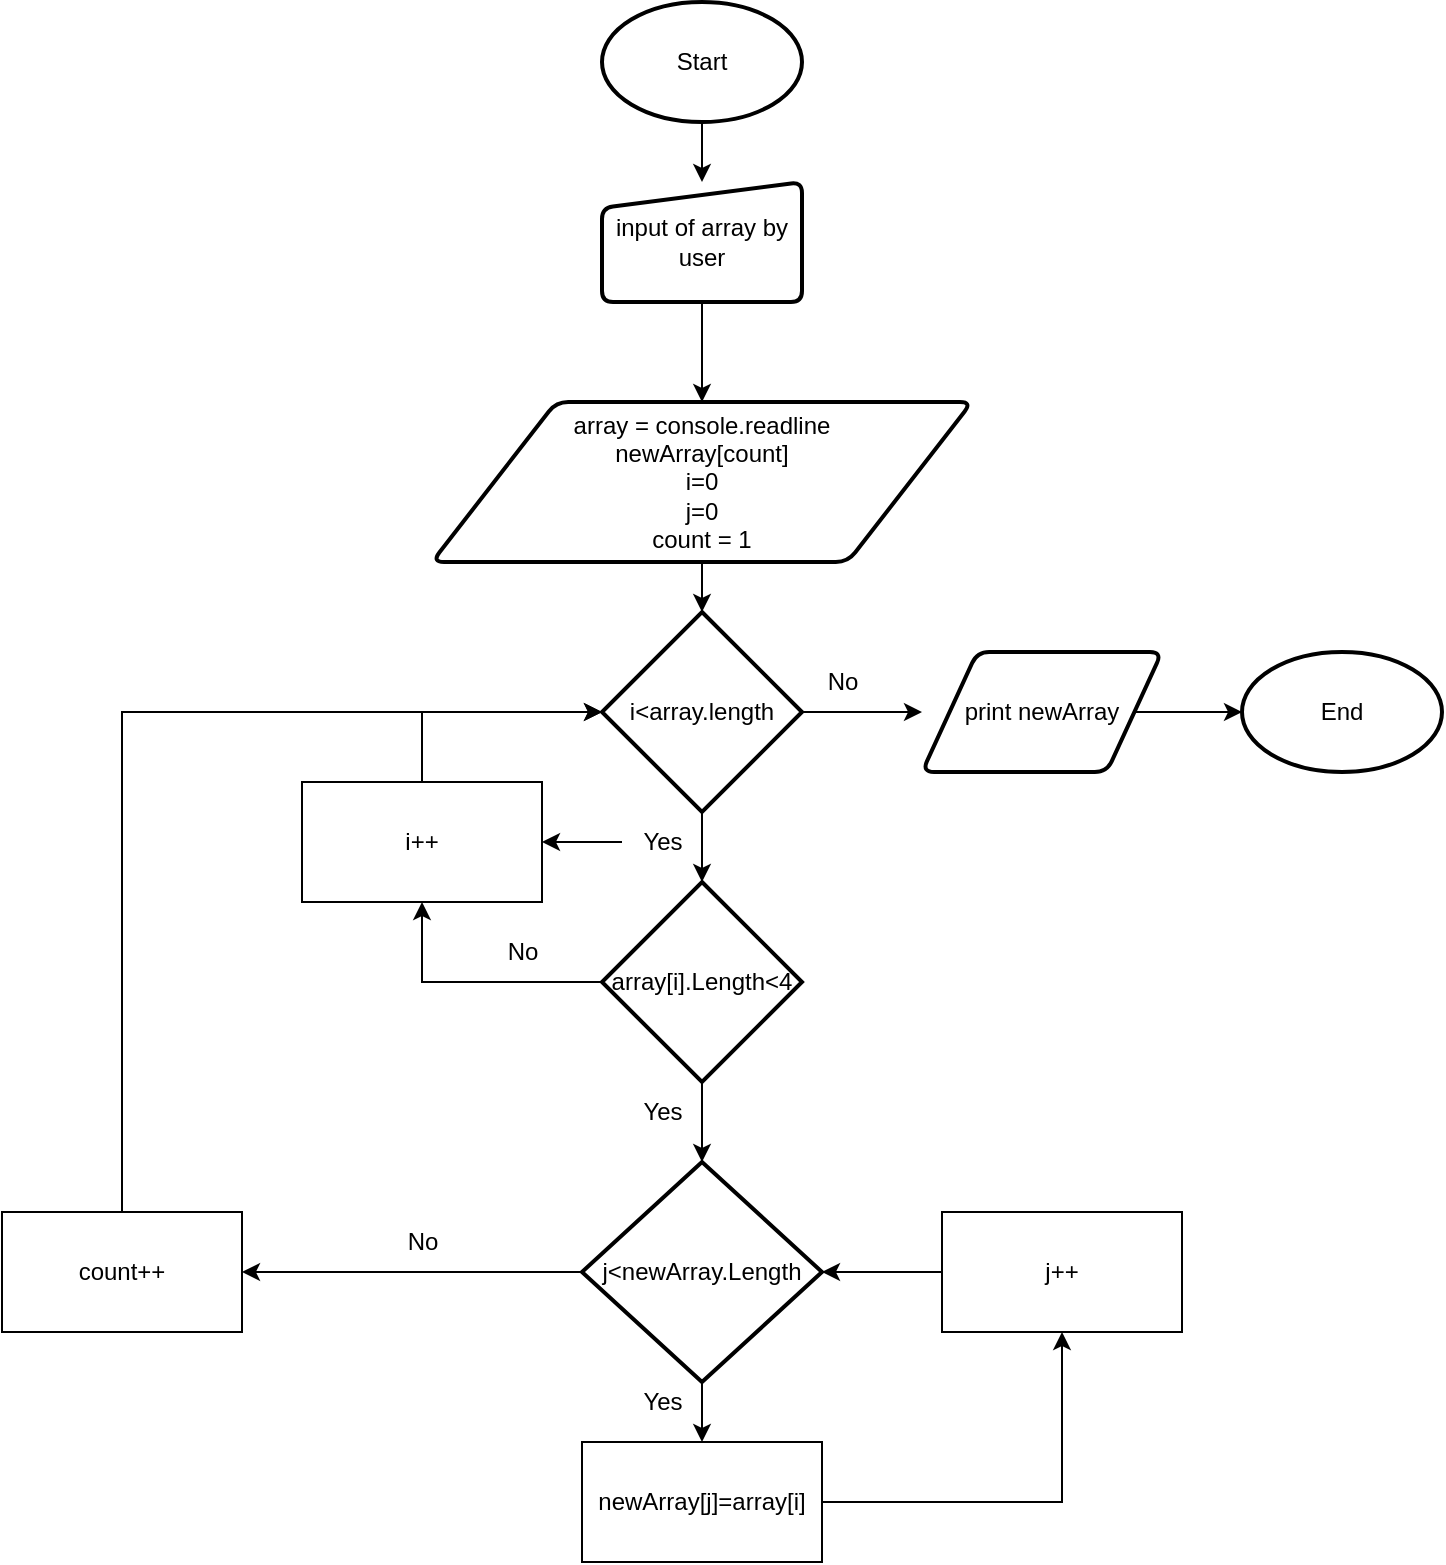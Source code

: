 <mxfile version="20.3.2" type="device"><diagram name="Page-1" id="74e2e168-ea6b-b213-b513-2b3c1d86103e"><mxGraphModel dx="1038" dy="575" grid="1" gridSize="10" guides="1" tooltips="1" connect="1" arrows="1" fold="1" page="1" pageScale="1" pageWidth="1100" pageHeight="850" background="none" math="0" shadow="0"><root><mxCell id="0"/><mxCell id="1" parent="0"/><mxCell id="9DZDhCMtcD4QIEaWoItW-3" style="edgeStyle=orthogonalEdgeStyle;rounded=0;orthogonalLoop=1;jettySize=auto;html=1;exitX=0.5;exitY=1;exitDx=0;exitDy=0;exitPerimeter=0;entryX=0.5;entryY=0;entryDx=0;entryDy=0;" edge="1" parent="1" source="9DZDhCMtcD4QIEaWoItW-1" target="9DZDhCMtcD4QIEaWoItW-2"><mxGeometry relative="1" as="geometry"/></mxCell><mxCell id="9DZDhCMtcD4QIEaWoItW-1" value="Start" style="strokeWidth=2;html=1;shape=mxgraph.flowchart.start_1;whiteSpace=wrap;" vertex="1" parent="1"><mxGeometry x="450" y="20" width="100" height="60" as="geometry"/></mxCell><mxCell id="9DZDhCMtcD4QIEaWoItW-5" style="edgeStyle=orthogonalEdgeStyle;rounded=0;orthogonalLoop=1;jettySize=auto;html=1;exitX=0.5;exitY=1;exitDx=0;exitDy=0;entryX=0.5;entryY=0;entryDx=0;entryDy=0;entryPerimeter=0;" edge="1" parent="1" source="9DZDhCMtcD4QIEaWoItW-2"><mxGeometry relative="1" as="geometry"><mxPoint x="500" y="220" as="targetPoint"/></mxGeometry></mxCell><mxCell id="9DZDhCMtcD4QIEaWoItW-2" value="input of array by user" style="html=1;strokeWidth=2;shape=manualInput;whiteSpace=wrap;rounded=1;size=13;arcSize=11;" vertex="1" parent="1"><mxGeometry x="450" y="110" width="100" height="60" as="geometry"/></mxCell><mxCell id="9DZDhCMtcD4QIEaWoItW-8" style="edgeStyle=orthogonalEdgeStyle;rounded=0;orthogonalLoop=1;jettySize=auto;html=1;entryX=0.5;entryY=0;entryDx=0;entryDy=0;entryPerimeter=0;" edge="1" parent="1" source="9DZDhCMtcD4QIEaWoItW-6" target="9DZDhCMtcD4QIEaWoItW-7"><mxGeometry relative="1" as="geometry"/></mxCell><mxCell id="9DZDhCMtcD4QIEaWoItW-6" value="array = console.readline&lt;br&gt;newArray[count]&lt;br&gt;i=0&lt;br&gt;j=0&lt;br&gt;count = 1" style="shape=parallelogram;html=1;strokeWidth=2;perimeter=parallelogramPerimeter;whiteSpace=wrap;rounded=1;arcSize=12;size=0.23;" vertex="1" parent="1"><mxGeometry x="365" y="220" width="270" height="80" as="geometry"/></mxCell><mxCell id="9DZDhCMtcD4QIEaWoItW-10" style="edgeStyle=orthogonalEdgeStyle;rounded=0;orthogonalLoop=1;jettySize=auto;html=1;entryX=0.5;entryY=0;entryDx=0;entryDy=0;entryPerimeter=0;" edge="1" parent="1" source="9DZDhCMtcD4QIEaWoItW-7" target="9DZDhCMtcD4QIEaWoItW-9"><mxGeometry relative="1" as="geometry"><mxPoint x="500" y="450" as="targetPoint"/></mxGeometry></mxCell><mxCell id="9DZDhCMtcD4QIEaWoItW-13" style="edgeStyle=orthogonalEdgeStyle;rounded=0;orthogonalLoop=1;jettySize=auto;html=1;exitX=1;exitY=0.5;exitDx=0;exitDy=0;exitPerimeter=0;" edge="1" parent="1" source="9DZDhCMtcD4QIEaWoItW-7"><mxGeometry relative="1" as="geometry"><mxPoint x="610" y="375" as="targetPoint"/></mxGeometry></mxCell><mxCell id="9DZDhCMtcD4QIEaWoItW-7" value="i&amp;lt;array.length" style="strokeWidth=2;html=1;shape=mxgraph.flowchart.decision;whiteSpace=wrap;" vertex="1" parent="1"><mxGeometry x="450" y="325" width="100" height="100" as="geometry"/></mxCell><mxCell id="9DZDhCMtcD4QIEaWoItW-25" style="edgeStyle=orthogonalEdgeStyle;rounded=0;orthogonalLoop=1;jettySize=auto;html=1;entryX=0.5;entryY=0;entryDx=0;entryDy=0;entryPerimeter=0;" edge="1" parent="1" source="9DZDhCMtcD4QIEaWoItW-9" target="9DZDhCMtcD4QIEaWoItW-24"><mxGeometry relative="1" as="geometry"/></mxCell><mxCell id="9DZDhCMtcD4QIEaWoItW-37" style="edgeStyle=orthogonalEdgeStyle;rounded=0;orthogonalLoop=1;jettySize=auto;html=1;exitX=0;exitY=0.5;exitDx=0;exitDy=0;exitPerimeter=0;entryX=0.5;entryY=1;entryDx=0;entryDy=0;" edge="1" parent="1" source="9DZDhCMtcD4QIEaWoItW-9" target="9DZDhCMtcD4QIEaWoItW-20"><mxGeometry relative="1" as="geometry"/></mxCell><mxCell id="9DZDhCMtcD4QIEaWoItW-9" value="array[i].Length&amp;lt;4" style="strokeWidth=2;html=1;shape=mxgraph.flowchart.decision;whiteSpace=wrap;" vertex="1" parent="1"><mxGeometry x="450" y="460" width="100" height="100" as="geometry"/></mxCell><mxCell id="9DZDhCMtcD4QIEaWoItW-39" value="" style="edgeStyle=orthogonalEdgeStyle;rounded=0;orthogonalLoop=1;jettySize=auto;html=1;" edge="1" parent="1" source="9DZDhCMtcD4QIEaWoItW-12" target="9DZDhCMtcD4QIEaWoItW-20"><mxGeometry relative="1" as="geometry"/></mxCell><mxCell id="9DZDhCMtcD4QIEaWoItW-12" value="Yes" style="text;html=1;align=center;verticalAlign=middle;resizable=0;points=[];autosize=1;strokeColor=none;fillColor=none;" vertex="1" parent="1"><mxGeometry x="460" y="425" width="40" height="30" as="geometry"/></mxCell><mxCell id="9DZDhCMtcD4QIEaWoItW-16" style="edgeStyle=orthogonalEdgeStyle;rounded=0;orthogonalLoop=1;jettySize=auto;html=1;exitX=1;exitY=0.5;exitDx=0;exitDy=0;entryX=0;entryY=0.5;entryDx=0;entryDy=0;entryPerimeter=0;" edge="1" parent="1" source="9DZDhCMtcD4QIEaWoItW-14" target="9DZDhCMtcD4QIEaWoItW-15"><mxGeometry relative="1" as="geometry"/></mxCell><mxCell id="9DZDhCMtcD4QIEaWoItW-14" value="print newArray" style="shape=parallelogram;html=1;strokeWidth=2;perimeter=parallelogramPerimeter;whiteSpace=wrap;rounded=1;arcSize=12;size=0.23;" vertex="1" parent="1"><mxGeometry x="610" y="345" width="120" height="60" as="geometry"/></mxCell><mxCell id="9DZDhCMtcD4QIEaWoItW-15" value="End" style="strokeWidth=2;html=1;shape=mxgraph.flowchart.start_1;whiteSpace=wrap;" vertex="1" parent="1"><mxGeometry x="770" y="345" width="100" height="60" as="geometry"/></mxCell><mxCell id="9DZDhCMtcD4QIEaWoItW-17" value="No" style="text;html=1;align=center;verticalAlign=middle;resizable=0;points=[];autosize=1;strokeColor=none;fillColor=none;" vertex="1" parent="1"><mxGeometry x="550" y="345" width="40" height="30" as="geometry"/></mxCell><mxCell id="9DZDhCMtcD4QIEaWoItW-19" value="No" style="text;html=1;align=center;verticalAlign=middle;resizable=0;points=[];autosize=1;strokeColor=none;fillColor=none;" vertex="1" parent="1"><mxGeometry x="390" y="480" width="40" height="30" as="geometry"/></mxCell><mxCell id="9DZDhCMtcD4QIEaWoItW-38" style="edgeStyle=orthogonalEdgeStyle;rounded=0;orthogonalLoop=1;jettySize=auto;html=1;exitX=0.5;exitY=0;exitDx=0;exitDy=0;entryX=0;entryY=0.5;entryDx=0;entryDy=0;entryPerimeter=0;" edge="1" parent="1" source="9DZDhCMtcD4QIEaWoItW-20" target="9DZDhCMtcD4QIEaWoItW-7"><mxGeometry relative="1" as="geometry"/></mxCell><mxCell id="9DZDhCMtcD4QIEaWoItW-20" value="i++" style="whiteSpace=wrap;html=1;" vertex="1" parent="1"><mxGeometry x="300" y="410" width="120" height="60" as="geometry"/></mxCell><mxCell id="9DZDhCMtcD4QIEaWoItW-23" value="Yes" style="text;html=1;align=center;verticalAlign=middle;resizable=0;points=[];autosize=1;strokeColor=none;fillColor=none;" vertex="1" parent="1"><mxGeometry x="460" y="560" width="40" height="30" as="geometry"/></mxCell><mxCell id="9DZDhCMtcD4QIEaWoItW-26" style="edgeStyle=orthogonalEdgeStyle;rounded=0;orthogonalLoop=1;jettySize=auto;html=1;exitX=0.5;exitY=1;exitDx=0;exitDy=0;exitPerimeter=0;" edge="1" parent="1" source="9DZDhCMtcD4QIEaWoItW-24"><mxGeometry relative="1" as="geometry"><mxPoint x="500" y="740" as="targetPoint"/></mxGeometry></mxCell><mxCell id="9DZDhCMtcD4QIEaWoItW-29" style="edgeStyle=orthogonalEdgeStyle;rounded=0;orthogonalLoop=1;jettySize=auto;html=1;" edge="1" parent="1" source="9DZDhCMtcD4QIEaWoItW-24"><mxGeometry relative="1" as="geometry"><mxPoint x="270" y="655" as="targetPoint"/></mxGeometry></mxCell><mxCell id="9DZDhCMtcD4QIEaWoItW-24" value="j&amp;lt;newArray.Length" style="strokeWidth=2;html=1;shape=mxgraph.flowchart.decision;whiteSpace=wrap;" vertex="1" parent="1"><mxGeometry x="440" y="600" width="120" height="110" as="geometry"/></mxCell><mxCell id="9DZDhCMtcD4QIEaWoItW-34" style="edgeStyle=orthogonalEdgeStyle;rounded=0;orthogonalLoop=1;jettySize=auto;html=1;exitX=1;exitY=0.5;exitDx=0;exitDy=0;entryX=0.5;entryY=1;entryDx=0;entryDy=0;" edge="1" parent="1" source="9DZDhCMtcD4QIEaWoItW-27" target="9DZDhCMtcD4QIEaWoItW-33"><mxGeometry relative="1" as="geometry"/></mxCell><mxCell id="9DZDhCMtcD4QIEaWoItW-27" value="newArray[j]=array[i]" style="whiteSpace=wrap;html=1;" vertex="1" parent="1"><mxGeometry x="440" y="740" width="120" height="60" as="geometry"/></mxCell><mxCell id="9DZDhCMtcD4QIEaWoItW-28" value="Yes" style="text;html=1;align=center;verticalAlign=middle;resizable=0;points=[];autosize=1;strokeColor=none;fillColor=none;" vertex="1" parent="1"><mxGeometry x="460" y="705" width="40" height="30" as="geometry"/></mxCell><mxCell id="9DZDhCMtcD4QIEaWoItW-32" style="edgeStyle=orthogonalEdgeStyle;rounded=0;orthogonalLoop=1;jettySize=auto;html=1;exitX=0.5;exitY=0;exitDx=0;exitDy=0;" edge="1" parent="1" source="9DZDhCMtcD4QIEaWoItW-30" target="9DZDhCMtcD4QIEaWoItW-7"><mxGeometry relative="1" as="geometry"><mxPoint x="310" y="360" as="targetPoint"/><Array as="points"><mxPoint x="210" y="375"/></Array></mxGeometry></mxCell><mxCell id="9DZDhCMtcD4QIEaWoItW-30" value="count++" style="whiteSpace=wrap;html=1;" vertex="1" parent="1"><mxGeometry x="150" y="625" width="120" height="60" as="geometry"/></mxCell><mxCell id="9DZDhCMtcD4QIEaWoItW-35" style="edgeStyle=orthogonalEdgeStyle;rounded=0;orthogonalLoop=1;jettySize=auto;html=1;exitX=0;exitY=0.5;exitDx=0;exitDy=0;entryX=1;entryY=0.5;entryDx=0;entryDy=0;entryPerimeter=0;" edge="1" parent="1" source="9DZDhCMtcD4QIEaWoItW-33" target="9DZDhCMtcD4QIEaWoItW-24"><mxGeometry relative="1" as="geometry"/></mxCell><mxCell id="9DZDhCMtcD4QIEaWoItW-33" value="j++" style="whiteSpace=wrap;html=1;" vertex="1" parent="1"><mxGeometry x="620" y="625" width="120" height="60" as="geometry"/></mxCell><mxCell id="9DZDhCMtcD4QIEaWoItW-36" value="No" style="text;html=1;align=center;verticalAlign=middle;resizable=0;points=[];autosize=1;strokeColor=none;fillColor=none;" vertex="1" parent="1"><mxGeometry x="340" y="625" width="40" height="30" as="geometry"/></mxCell></root></mxGraphModel></diagram></mxfile>